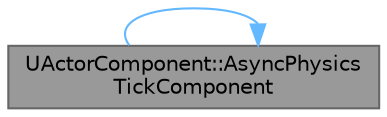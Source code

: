 digraph "UActorComponent::AsyncPhysicsTickComponent"
{
 // INTERACTIVE_SVG=YES
 // LATEX_PDF_SIZE
  bgcolor="transparent";
  edge [fontname=Helvetica,fontsize=10,labelfontname=Helvetica,labelfontsize=10];
  node [fontname=Helvetica,fontsize=10,shape=box,height=0.2,width=0.4];
  rankdir="LR";
  Node1 [id="Node000001",label="UActorComponent::AsyncPhysics\lTickComponent",height=0.2,width=0.4,color="gray40", fillcolor="grey60", style="filled", fontcolor="black",tooltip="Override this function to implement custom logic to be executed every physics step."];
  Node1 -> Node1 [id="edge1_Node000001_Node000001",color="steelblue1",style="solid",tooltip=" "];
}

